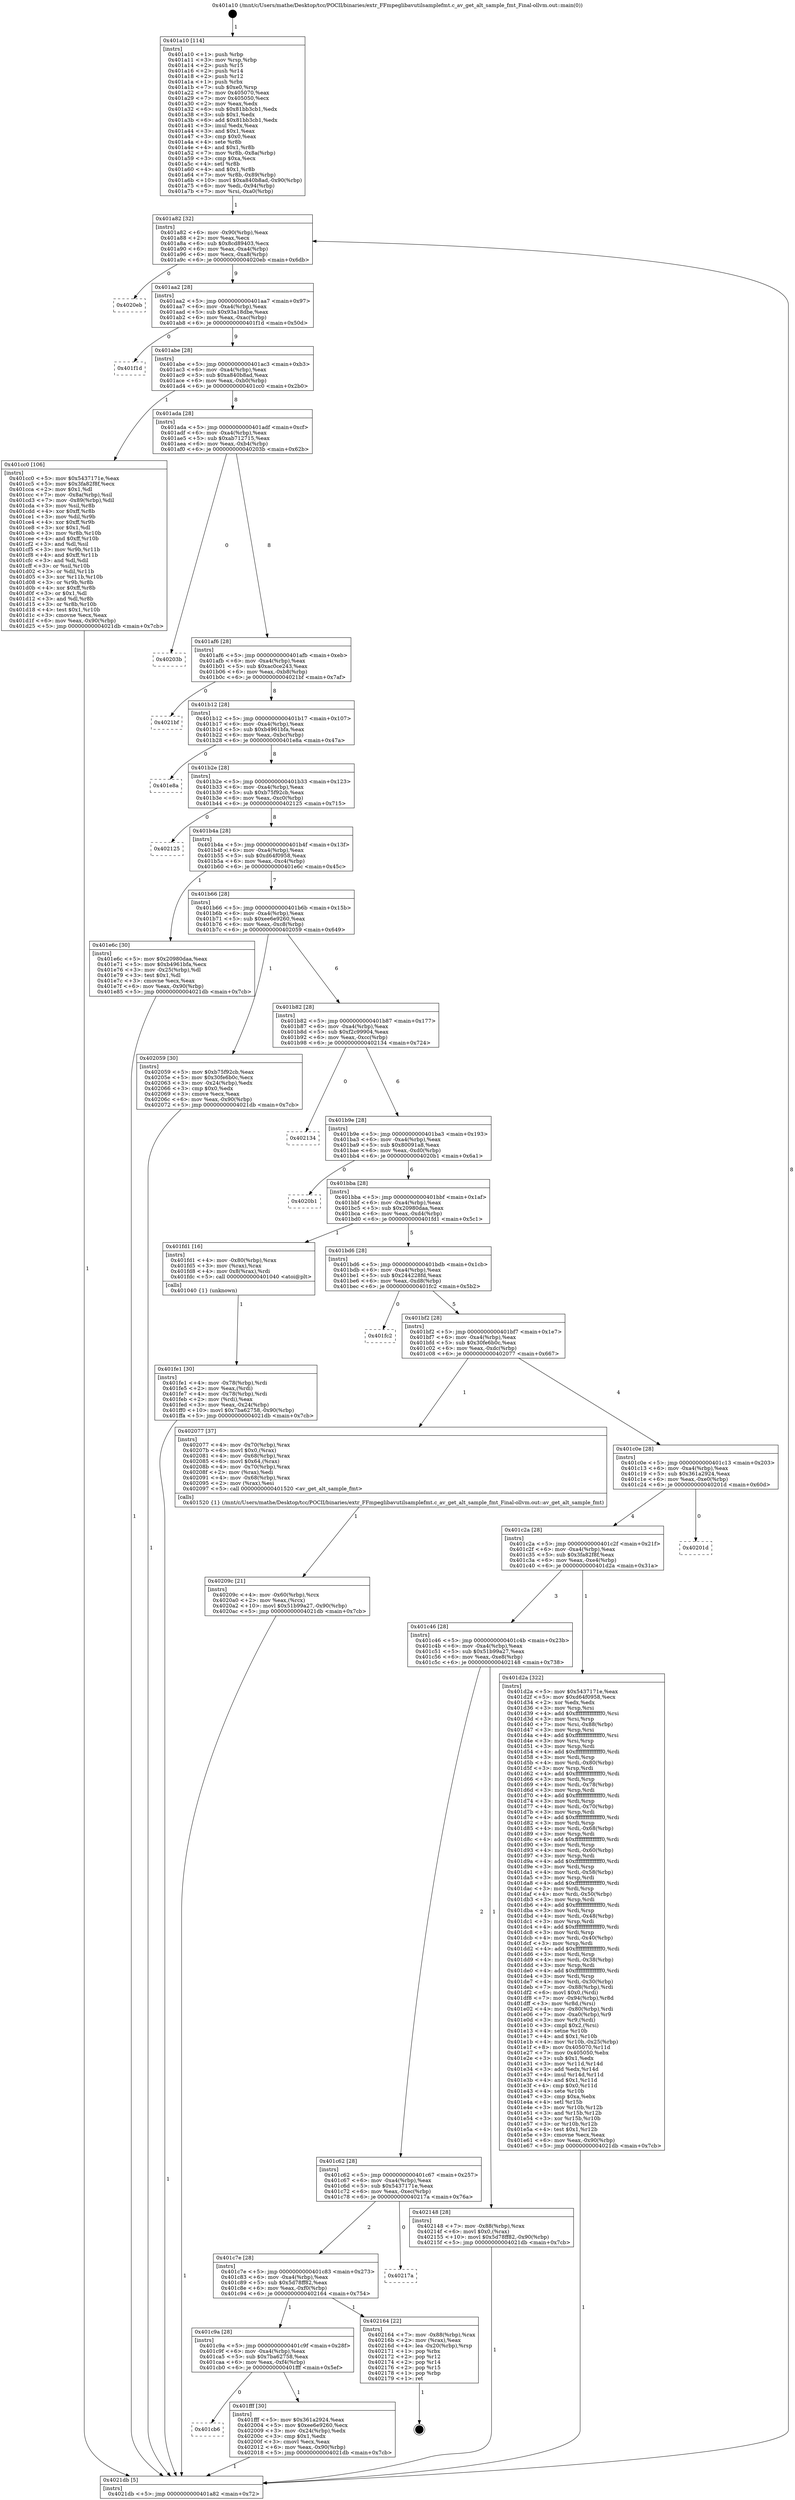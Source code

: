 digraph "0x401a10" {
  label = "0x401a10 (/mnt/c/Users/mathe/Desktop/tcc/POCII/binaries/extr_FFmpeglibavutilsamplefmt.c_av_get_alt_sample_fmt_Final-ollvm.out::main(0))"
  labelloc = "t"
  node[shape=record]

  Entry [label="",width=0.3,height=0.3,shape=circle,fillcolor=black,style=filled]
  "0x401a82" [label="{
     0x401a82 [32]\l
     | [instrs]\l
     &nbsp;&nbsp;0x401a82 \<+6\>: mov -0x90(%rbp),%eax\l
     &nbsp;&nbsp;0x401a88 \<+2\>: mov %eax,%ecx\l
     &nbsp;&nbsp;0x401a8a \<+6\>: sub $0x8cd89403,%ecx\l
     &nbsp;&nbsp;0x401a90 \<+6\>: mov %eax,-0xa4(%rbp)\l
     &nbsp;&nbsp;0x401a96 \<+6\>: mov %ecx,-0xa8(%rbp)\l
     &nbsp;&nbsp;0x401a9c \<+6\>: je 00000000004020eb \<main+0x6db\>\l
  }"]
  "0x4020eb" [label="{
     0x4020eb\l
  }", style=dashed]
  "0x401aa2" [label="{
     0x401aa2 [28]\l
     | [instrs]\l
     &nbsp;&nbsp;0x401aa2 \<+5\>: jmp 0000000000401aa7 \<main+0x97\>\l
     &nbsp;&nbsp;0x401aa7 \<+6\>: mov -0xa4(%rbp),%eax\l
     &nbsp;&nbsp;0x401aad \<+5\>: sub $0x93a18dbe,%eax\l
     &nbsp;&nbsp;0x401ab2 \<+6\>: mov %eax,-0xac(%rbp)\l
     &nbsp;&nbsp;0x401ab8 \<+6\>: je 0000000000401f1d \<main+0x50d\>\l
  }"]
  Exit [label="",width=0.3,height=0.3,shape=circle,fillcolor=black,style=filled,peripheries=2]
  "0x401f1d" [label="{
     0x401f1d\l
  }", style=dashed]
  "0x401abe" [label="{
     0x401abe [28]\l
     | [instrs]\l
     &nbsp;&nbsp;0x401abe \<+5\>: jmp 0000000000401ac3 \<main+0xb3\>\l
     &nbsp;&nbsp;0x401ac3 \<+6\>: mov -0xa4(%rbp),%eax\l
     &nbsp;&nbsp;0x401ac9 \<+5\>: sub $0xa840b8ad,%eax\l
     &nbsp;&nbsp;0x401ace \<+6\>: mov %eax,-0xb0(%rbp)\l
     &nbsp;&nbsp;0x401ad4 \<+6\>: je 0000000000401cc0 \<main+0x2b0\>\l
  }"]
  "0x40209c" [label="{
     0x40209c [21]\l
     | [instrs]\l
     &nbsp;&nbsp;0x40209c \<+4\>: mov -0x60(%rbp),%rcx\l
     &nbsp;&nbsp;0x4020a0 \<+2\>: mov %eax,(%rcx)\l
     &nbsp;&nbsp;0x4020a2 \<+10\>: movl $0x51b99a27,-0x90(%rbp)\l
     &nbsp;&nbsp;0x4020ac \<+5\>: jmp 00000000004021db \<main+0x7cb\>\l
  }"]
  "0x401cc0" [label="{
     0x401cc0 [106]\l
     | [instrs]\l
     &nbsp;&nbsp;0x401cc0 \<+5\>: mov $0x5437171e,%eax\l
     &nbsp;&nbsp;0x401cc5 \<+5\>: mov $0x3fa82f8f,%ecx\l
     &nbsp;&nbsp;0x401cca \<+2\>: mov $0x1,%dl\l
     &nbsp;&nbsp;0x401ccc \<+7\>: mov -0x8a(%rbp),%sil\l
     &nbsp;&nbsp;0x401cd3 \<+7\>: mov -0x89(%rbp),%dil\l
     &nbsp;&nbsp;0x401cda \<+3\>: mov %sil,%r8b\l
     &nbsp;&nbsp;0x401cdd \<+4\>: xor $0xff,%r8b\l
     &nbsp;&nbsp;0x401ce1 \<+3\>: mov %dil,%r9b\l
     &nbsp;&nbsp;0x401ce4 \<+4\>: xor $0xff,%r9b\l
     &nbsp;&nbsp;0x401ce8 \<+3\>: xor $0x1,%dl\l
     &nbsp;&nbsp;0x401ceb \<+3\>: mov %r8b,%r10b\l
     &nbsp;&nbsp;0x401cee \<+4\>: and $0xff,%r10b\l
     &nbsp;&nbsp;0x401cf2 \<+3\>: and %dl,%sil\l
     &nbsp;&nbsp;0x401cf5 \<+3\>: mov %r9b,%r11b\l
     &nbsp;&nbsp;0x401cf8 \<+4\>: and $0xff,%r11b\l
     &nbsp;&nbsp;0x401cfc \<+3\>: and %dl,%dil\l
     &nbsp;&nbsp;0x401cff \<+3\>: or %sil,%r10b\l
     &nbsp;&nbsp;0x401d02 \<+3\>: or %dil,%r11b\l
     &nbsp;&nbsp;0x401d05 \<+3\>: xor %r11b,%r10b\l
     &nbsp;&nbsp;0x401d08 \<+3\>: or %r9b,%r8b\l
     &nbsp;&nbsp;0x401d0b \<+4\>: xor $0xff,%r8b\l
     &nbsp;&nbsp;0x401d0f \<+3\>: or $0x1,%dl\l
     &nbsp;&nbsp;0x401d12 \<+3\>: and %dl,%r8b\l
     &nbsp;&nbsp;0x401d15 \<+3\>: or %r8b,%r10b\l
     &nbsp;&nbsp;0x401d18 \<+4\>: test $0x1,%r10b\l
     &nbsp;&nbsp;0x401d1c \<+3\>: cmovne %ecx,%eax\l
     &nbsp;&nbsp;0x401d1f \<+6\>: mov %eax,-0x90(%rbp)\l
     &nbsp;&nbsp;0x401d25 \<+5\>: jmp 00000000004021db \<main+0x7cb\>\l
  }"]
  "0x401ada" [label="{
     0x401ada [28]\l
     | [instrs]\l
     &nbsp;&nbsp;0x401ada \<+5\>: jmp 0000000000401adf \<main+0xcf\>\l
     &nbsp;&nbsp;0x401adf \<+6\>: mov -0xa4(%rbp),%eax\l
     &nbsp;&nbsp;0x401ae5 \<+5\>: sub $0xab712715,%eax\l
     &nbsp;&nbsp;0x401aea \<+6\>: mov %eax,-0xb4(%rbp)\l
     &nbsp;&nbsp;0x401af0 \<+6\>: je 000000000040203b \<main+0x62b\>\l
  }"]
  "0x4021db" [label="{
     0x4021db [5]\l
     | [instrs]\l
     &nbsp;&nbsp;0x4021db \<+5\>: jmp 0000000000401a82 \<main+0x72\>\l
  }"]
  "0x401a10" [label="{
     0x401a10 [114]\l
     | [instrs]\l
     &nbsp;&nbsp;0x401a10 \<+1\>: push %rbp\l
     &nbsp;&nbsp;0x401a11 \<+3\>: mov %rsp,%rbp\l
     &nbsp;&nbsp;0x401a14 \<+2\>: push %r15\l
     &nbsp;&nbsp;0x401a16 \<+2\>: push %r14\l
     &nbsp;&nbsp;0x401a18 \<+2\>: push %r12\l
     &nbsp;&nbsp;0x401a1a \<+1\>: push %rbx\l
     &nbsp;&nbsp;0x401a1b \<+7\>: sub $0xe0,%rsp\l
     &nbsp;&nbsp;0x401a22 \<+7\>: mov 0x405070,%eax\l
     &nbsp;&nbsp;0x401a29 \<+7\>: mov 0x405050,%ecx\l
     &nbsp;&nbsp;0x401a30 \<+2\>: mov %eax,%edx\l
     &nbsp;&nbsp;0x401a32 \<+6\>: sub $0x81bb3cb1,%edx\l
     &nbsp;&nbsp;0x401a38 \<+3\>: sub $0x1,%edx\l
     &nbsp;&nbsp;0x401a3b \<+6\>: add $0x81bb3cb1,%edx\l
     &nbsp;&nbsp;0x401a41 \<+3\>: imul %edx,%eax\l
     &nbsp;&nbsp;0x401a44 \<+3\>: and $0x1,%eax\l
     &nbsp;&nbsp;0x401a47 \<+3\>: cmp $0x0,%eax\l
     &nbsp;&nbsp;0x401a4a \<+4\>: sete %r8b\l
     &nbsp;&nbsp;0x401a4e \<+4\>: and $0x1,%r8b\l
     &nbsp;&nbsp;0x401a52 \<+7\>: mov %r8b,-0x8a(%rbp)\l
     &nbsp;&nbsp;0x401a59 \<+3\>: cmp $0xa,%ecx\l
     &nbsp;&nbsp;0x401a5c \<+4\>: setl %r8b\l
     &nbsp;&nbsp;0x401a60 \<+4\>: and $0x1,%r8b\l
     &nbsp;&nbsp;0x401a64 \<+7\>: mov %r8b,-0x89(%rbp)\l
     &nbsp;&nbsp;0x401a6b \<+10\>: movl $0xa840b8ad,-0x90(%rbp)\l
     &nbsp;&nbsp;0x401a75 \<+6\>: mov %edi,-0x94(%rbp)\l
     &nbsp;&nbsp;0x401a7b \<+7\>: mov %rsi,-0xa0(%rbp)\l
  }"]
  "0x401cb6" [label="{
     0x401cb6\l
  }", style=dashed]
  "0x40203b" [label="{
     0x40203b\l
  }", style=dashed]
  "0x401af6" [label="{
     0x401af6 [28]\l
     | [instrs]\l
     &nbsp;&nbsp;0x401af6 \<+5\>: jmp 0000000000401afb \<main+0xeb\>\l
     &nbsp;&nbsp;0x401afb \<+6\>: mov -0xa4(%rbp),%eax\l
     &nbsp;&nbsp;0x401b01 \<+5\>: sub $0xac0ce243,%eax\l
     &nbsp;&nbsp;0x401b06 \<+6\>: mov %eax,-0xb8(%rbp)\l
     &nbsp;&nbsp;0x401b0c \<+6\>: je 00000000004021bf \<main+0x7af\>\l
  }"]
  "0x401fff" [label="{
     0x401fff [30]\l
     | [instrs]\l
     &nbsp;&nbsp;0x401fff \<+5\>: mov $0x361a2924,%eax\l
     &nbsp;&nbsp;0x402004 \<+5\>: mov $0xee6e9260,%ecx\l
     &nbsp;&nbsp;0x402009 \<+3\>: mov -0x24(%rbp),%edx\l
     &nbsp;&nbsp;0x40200c \<+3\>: cmp $0x1,%edx\l
     &nbsp;&nbsp;0x40200f \<+3\>: cmovl %ecx,%eax\l
     &nbsp;&nbsp;0x402012 \<+6\>: mov %eax,-0x90(%rbp)\l
     &nbsp;&nbsp;0x402018 \<+5\>: jmp 00000000004021db \<main+0x7cb\>\l
  }"]
  "0x4021bf" [label="{
     0x4021bf\l
  }", style=dashed]
  "0x401b12" [label="{
     0x401b12 [28]\l
     | [instrs]\l
     &nbsp;&nbsp;0x401b12 \<+5\>: jmp 0000000000401b17 \<main+0x107\>\l
     &nbsp;&nbsp;0x401b17 \<+6\>: mov -0xa4(%rbp),%eax\l
     &nbsp;&nbsp;0x401b1d \<+5\>: sub $0xb4961bfa,%eax\l
     &nbsp;&nbsp;0x401b22 \<+6\>: mov %eax,-0xbc(%rbp)\l
     &nbsp;&nbsp;0x401b28 \<+6\>: je 0000000000401e8a \<main+0x47a\>\l
  }"]
  "0x401c9a" [label="{
     0x401c9a [28]\l
     | [instrs]\l
     &nbsp;&nbsp;0x401c9a \<+5\>: jmp 0000000000401c9f \<main+0x28f\>\l
     &nbsp;&nbsp;0x401c9f \<+6\>: mov -0xa4(%rbp),%eax\l
     &nbsp;&nbsp;0x401ca5 \<+5\>: sub $0x7ba62758,%eax\l
     &nbsp;&nbsp;0x401caa \<+6\>: mov %eax,-0xf4(%rbp)\l
     &nbsp;&nbsp;0x401cb0 \<+6\>: je 0000000000401fff \<main+0x5ef\>\l
  }"]
  "0x401e8a" [label="{
     0x401e8a\l
  }", style=dashed]
  "0x401b2e" [label="{
     0x401b2e [28]\l
     | [instrs]\l
     &nbsp;&nbsp;0x401b2e \<+5\>: jmp 0000000000401b33 \<main+0x123\>\l
     &nbsp;&nbsp;0x401b33 \<+6\>: mov -0xa4(%rbp),%eax\l
     &nbsp;&nbsp;0x401b39 \<+5\>: sub $0xb75f92cb,%eax\l
     &nbsp;&nbsp;0x401b3e \<+6\>: mov %eax,-0xc0(%rbp)\l
     &nbsp;&nbsp;0x401b44 \<+6\>: je 0000000000402125 \<main+0x715\>\l
  }"]
  "0x402164" [label="{
     0x402164 [22]\l
     | [instrs]\l
     &nbsp;&nbsp;0x402164 \<+7\>: mov -0x88(%rbp),%rax\l
     &nbsp;&nbsp;0x40216b \<+2\>: mov (%rax),%eax\l
     &nbsp;&nbsp;0x40216d \<+4\>: lea -0x20(%rbp),%rsp\l
     &nbsp;&nbsp;0x402171 \<+1\>: pop %rbx\l
     &nbsp;&nbsp;0x402172 \<+2\>: pop %r12\l
     &nbsp;&nbsp;0x402174 \<+2\>: pop %r14\l
     &nbsp;&nbsp;0x402176 \<+2\>: pop %r15\l
     &nbsp;&nbsp;0x402178 \<+1\>: pop %rbp\l
     &nbsp;&nbsp;0x402179 \<+1\>: ret\l
  }"]
  "0x402125" [label="{
     0x402125\l
  }", style=dashed]
  "0x401b4a" [label="{
     0x401b4a [28]\l
     | [instrs]\l
     &nbsp;&nbsp;0x401b4a \<+5\>: jmp 0000000000401b4f \<main+0x13f\>\l
     &nbsp;&nbsp;0x401b4f \<+6\>: mov -0xa4(%rbp),%eax\l
     &nbsp;&nbsp;0x401b55 \<+5\>: sub $0xd64f0958,%eax\l
     &nbsp;&nbsp;0x401b5a \<+6\>: mov %eax,-0xc4(%rbp)\l
     &nbsp;&nbsp;0x401b60 \<+6\>: je 0000000000401e6c \<main+0x45c\>\l
  }"]
  "0x401c7e" [label="{
     0x401c7e [28]\l
     | [instrs]\l
     &nbsp;&nbsp;0x401c7e \<+5\>: jmp 0000000000401c83 \<main+0x273\>\l
     &nbsp;&nbsp;0x401c83 \<+6\>: mov -0xa4(%rbp),%eax\l
     &nbsp;&nbsp;0x401c89 \<+5\>: sub $0x5d78ff82,%eax\l
     &nbsp;&nbsp;0x401c8e \<+6\>: mov %eax,-0xf0(%rbp)\l
     &nbsp;&nbsp;0x401c94 \<+6\>: je 0000000000402164 \<main+0x754\>\l
  }"]
  "0x401e6c" [label="{
     0x401e6c [30]\l
     | [instrs]\l
     &nbsp;&nbsp;0x401e6c \<+5\>: mov $0x20980daa,%eax\l
     &nbsp;&nbsp;0x401e71 \<+5\>: mov $0xb4961bfa,%ecx\l
     &nbsp;&nbsp;0x401e76 \<+3\>: mov -0x25(%rbp),%dl\l
     &nbsp;&nbsp;0x401e79 \<+3\>: test $0x1,%dl\l
     &nbsp;&nbsp;0x401e7c \<+3\>: cmovne %ecx,%eax\l
     &nbsp;&nbsp;0x401e7f \<+6\>: mov %eax,-0x90(%rbp)\l
     &nbsp;&nbsp;0x401e85 \<+5\>: jmp 00000000004021db \<main+0x7cb\>\l
  }"]
  "0x401b66" [label="{
     0x401b66 [28]\l
     | [instrs]\l
     &nbsp;&nbsp;0x401b66 \<+5\>: jmp 0000000000401b6b \<main+0x15b\>\l
     &nbsp;&nbsp;0x401b6b \<+6\>: mov -0xa4(%rbp),%eax\l
     &nbsp;&nbsp;0x401b71 \<+5\>: sub $0xee6e9260,%eax\l
     &nbsp;&nbsp;0x401b76 \<+6\>: mov %eax,-0xc8(%rbp)\l
     &nbsp;&nbsp;0x401b7c \<+6\>: je 0000000000402059 \<main+0x649\>\l
  }"]
  "0x40217a" [label="{
     0x40217a\l
  }", style=dashed]
  "0x402059" [label="{
     0x402059 [30]\l
     | [instrs]\l
     &nbsp;&nbsp;0x402059 \<+5\>: mov $0xb75f92cb,%eax\l
     &nbsp;&nbsp;0x40205e \<+5\>: mov $0x30fe6b0c,%ecx\l
     &nbsp;&nbsp;0x402063 \<+3\>: mov -0x24(%rbp),%edx\l
     &nbsp;&nbsp;0x402066 \<+3\>: cmp $0x0,%edx\l
     &nbsp;&nbsp;0x402069 \<+3\>: cmove %ecx,%eax\l
     &nbsp;&nbsp;0x40206c \<+6\>: mov %eax,-0x90(%rbp)\l
     &nbsp;&nbsp;0x402072 \<+5\>: jmp 00000000004021db \<main+0x7cb\>\l
  }"]
  "0x401b82" [label="{
     0x401b82 [28]\l
     | [instrs]\l
     &nbsp;&nbsp;0x401b82 \<+5\>: jmp 0000000000401b87 \<main+0x177\>\l
     &nbsp;&nbsp;0x401b87 \<+6\>: mov -0xa4(%rbp),%eax\l
     &nbsp;&nbsp;0x401b8d \<+5\>: sub $0xf2c99904,%eax\l
     &nbsp;&nbsp;0x401b92 \<+6\>: mov %eax,-0xcc(%rbp)\l
     &nbsp;&nbsp;0x401b98 \<+6\>: je 0000000000402134 \<main+0x724\>\l
  }"]
  "0x401c62" [label="{
     0x401c62 [28]\l
     | [instrs]\l
     &nbsp;&nbsp;0x401c62 \<+5\>: jmp 0000000000401c67 \<main+0x257\>\l
     &nbsp;&nbsp;0x401c67 \<+6\>: mov -0xa4(%rbp),%eax\l
     &nbsp;&nbsp;0x401c6d \<+5\>: sub $0x5437171e,%eax\l
     &nbsp;&nbsp;0x401c72 \<+6\>: mov %eax,-0xec(%rbp)\l
     &nbsp;&nbsp;0x401c78 \<+6\>: je 000000000040217a \<main+0x76a\>\l
  }"]
  "0x402134" [label="{
     0x402134\l
  }", style=dashed]
  "0x401b9e" [label="{
     0x401b9e [28]\l
     | [instrs]\l
     &nbsp;&nbsp;0x401b9e \<+5\>: jmp 0000000000401ba3 \<main+0x193\>\l
     &nbsp;&nbsp;0x401ba3 \<+6\>: mov -0xa4(%rbp),%eax\l
     &nbsp;&nbsp;0x401ba9 \<+5\>: sub $0x80091a8,%eax\l
     &nbsp;&nbsp;0x401bae \<+6\>: mov %eax,-0xd0(%rbp)\l
     &nbsp;&nbsp;0x401bb4 \<+6\>: je 00000000004020b1 \<main+0x6a1\>\l
  }"]
  "0x402148" [label="{
     0x402148 [28]\l
     | [instrs]\l
     &nbsp;&nbsp;0x402148 \<+7\>: mov -0x88(%rbp),%rax\l
     &nbsp;&nbsp;0x40214f \<+6\>: movl $0x0,(%rax)\l
     &nbsp;&nbsp;0x402155 \<+10\>: movl $0x5d78ff82,-0x90(%rbp)\l
     &nbsp;&nbsp;0x40215f \<+5\>: jmp 00000000004021db \<main+0x7cb\>\l
  }"]
  "0x4020b1" [label="{
     0x4020b1\l
  }", style=dashed]
  "0x401bba" [label="{
     0x401bba [28]\l
     | [instrs]\l
     &nbsp;&nbsp;0x401bba \<+5\>: jmp 0000000000401bbf \<main+0x1af\>\l
     &nbsp;&nbsp;0x401bbf \<+6\>: mov -0xa4(%rbp),%eax\l
     &nbsp;&nbsp;0x401bc5 \<+5\>: sub $0x20980daa,%eax\l
     &nbsp;&nbsp;0x401bca \<+6\>: mov %eax,-0xd4(%rbp)\l
     &nbsp;&nbsp;0x401bd0 \<+6\>: je 0000000000401fd1 \<main+0x5c1\>\l
  }"]
  "0x401fe1" [label="{
     0x401fe1 [30]\l
     | [instrs]\l
     &nbsp;&nbsp;0x401fe1 \<+4\>: mov -0x78(%rbp),%rdi\l
     &nbsp;&nbsp;0x401fe5 \<+2\>: mov %eax,(%rdi)\l
     &nbsp;&nbsp;0x401fe7 \<+4\>: mov -0x78(%rbp),%rdi\l
     &nbsp;&nbsp;0x401feb \<+2\>: mov (%rdi),%eax\l
     &nbsp;&nbsp;0x401fed \<+3\>: mov %eax,-0x24(%rbp)\l
     &nbsp;&nbsp;0x401ff0 \<+10\>: movl $0x7ba62758,-0x90(%rbp)\l
     &nbsp;&nbsp;0x401ffa \<+5\>: jmp 00000000004021db \<main+0x7cb\>\l
  }"]
  "0x401fd1" [label="{
     0x401fd1 [16]\l
     | [instrs]\l
     &nbsp;&nbsp;0x401fd1 \<+4\>: mov -0x80(%rbp),%rax\l
     &nbsp;&nbsp;0x401fd5 \<+3\>: mov (%rax),%rax\l
     &nbsp;&nbsp;0x401fd8 \<+4\>: mov 0x8(%rax),%rdi\l
     &nbsp;&nbsp;0x401fdc \<+5\>: call 0000000000401040 \<atoi@plt\>\l
     | [calls]\l
     &nbsp;&nbsp;0x401040 \{1\} (unknown)\l
  }"]
  "0x401bd6" [label="{
     0x401bd6 [28]\l
     | [instrs]\l
     &nbsp;&nbsp;0x401bd6 \<+5\>: jmp 0000000000401bdb \<main+0x1cb\>\l
     &nbsp;&nbsp;0x401bdb \<+6\>: mov -0xa4(%rbp),%eax\l
     &nbsp;&nbsp;0x401be1 \<+5\>: sub $0x244228fd,%eax\l
     &nbsp;&nbsp;0x401be6 \<+6\>: mov %eax,-0xd8(%rbp)\l
     &nbsp;&nbsp;0x401bec \<+6\>: je 0000000000401fc2 \<main+0x5b2\>\l
  }"]
  "0x401c46" [label="{
     0x401c46 [28]\l
     | [instrs]\l
     &nbsp;&nbsp;0x401c46 \<+5\>: jmp 0000000000401c4b \<main+0x23b\>\l
     &nbsp;&nbsp;0x401c4b \<+6\>: mov -0xa4(%rbp),%eax\l
     &nbsp;&nbsp;0x401c51 \<+5\>: sub $0x51b99a27,%eax\l
     &nbsp;&nbsp;0x401c56 \<+6\>: mov %eax,-0xe8(%rbp)\l
     &nbsp;&nbsp;0x401c5c \<+6\>: je 0000000000402148 \<main+0x738\>\l
  }"]
  "0x401fc2" [label="{
     0x401fc2\l
  }", style=dashed]
  "0x401bf2" [label="{
     0x401bf2 [28]\l
     | [instrs]\l
     &nbsp;&nbsp;0x401bf2 \<+5\>: jmp 0000000000401bf7 \<main+0x1e7\>\l
     &nbsp;&nbsp;0x401bf7 \<+6\>: mov -0xa4(%rbp),%eax\l
     &nbsp;&nbsp;0x401bfd \<+5\>: sub $0x30fe6b0c,%eax\l
     &nbsp;&nbsp;0x401c02 \<+6\>: mov %eax,-0xdc(%rbp)\l
     &nbsp;&nbsp;0x401c08 \<+6\>: je 0000000000402077 \<main+0x667\>\l
  }"]
  "0x401d2a" [label="{
     0x401d2a [322]\l
     | [instrs]\l
     &nbsp;&nbsp;0x401d2a \<+5\>: mov $0x5437171e,%eax\l
     &nbsp;&nbsp;0x401d2f \<+5\>: mov $0xd64f0958,%ecx\l
     &nbsp;&nbsp;0x401d34 \<+2\>: xor %edx,%edx\l
     &nbsp;&nbsp;0x401d36 \<+3\>: mov %rsp,%rsi\l
     &nbsp;&nbsp;0x401d39 \<+4\>: add $0xfffffffffffffff0,%rsi\l
     &nbsp;&nbsp;0x401d3d \<+3\>: mov %rsi,%rsp\l
     &nbsp;&nbsp;0x401d40 \<+7\>: mov %rsi,-0x88(%rbp)\l
     &nbsp;&nbsp;0x401d47 \<+3\>: mov %rsp,%rsi\l
     &nbsp;&nbsp;0x401d4a \<+4\>: add $0xfffffffffffffff0,%rsi\l
     &nbsp;&nbsp;0x401d4e \<+3\>: mov %rsi,%rsp\l
     &nbsp;&nbsp;0x401d51 \<+3\>: mov %rsp,%rdi\l
     &nbsp;&nbsp;0x401d54 \<+4\>: add $0xfffffffffffffff0,%rdi\l
     &nbsp;&nbsp;0x401d58 \<+3\>: mov %rdi,%rsp\l
     &nbsp;&nbsp;0x401d5b \<+4\>: mov %rdi,-0x80(%rbp)\l
     &nbsp;&nbsp;0x401d5f \<+3\>: mov %rsp,%rdi\l
     &nbsp;&nbsp;0x401d62 \<+4\>: add $0xfffffffffffffff0,%rdi\l
     &nbsp;&nbsp;0x401d66 \<+3\>: mov %rdi,%rsp\l
     &nbsp;&nbsp;0x401d69 \<+4\>: mov %rdi,-0x78(%rbp)\l
     &nbsp;&nbsp;0x401d6d \<+3\>: mov %rsp,%rdi\l
     &nbsp;&nbsp;0x401d70 \<+4\>: add $0xfffffffffffffff0,%rdi\l
     &nbsp;&nbsp;0x401d74 \<+3\>: mov %rdi,%rsp\l
     &nbsp;&nbsp;0x401d77 \<+4\>: mov %rdi,-0x70(%rbp)\l
     &nbsp;&nbsp;0x401d7b \<+3\>: mov %rsp,%rdi\l
     &nbsp;&nbsp;0x401d7e \<+4\>: add $0xfffffffffffffff0,%rdi\l
     &nbsp;&nbsp;0x401d82 \<+3\>: mov %rdi,%rsp\l
     &nbsp;&nbsp;0x401d85 \<+4\>: mov %rdi,-0x68(%rbp)\l
     &nbsp;&nbsp;0x401d89 \<+3\>: mov %rsp,%rdi\l
     &nbsp;&nbsp;0x401d8c \<+4\>: add $0xfffffffffffffff0,%rdi\l
     &nbsp;&nbsp;0x401d90 \<+3\>: mov %rdi,%rsp\l
     &nbsp;&nbsp;0x401d93 \<+4\>: mov %rdi,-0x60(%rbp)\l
     &nbsp;&nbsp;0x401d97 \<+3\>: mov %rsp,%rdi\l
     &nbsp;&nbsp;0x401d9a \<+4\>: add $0xfffffffffffffff0,%rdi\l
     &nbsp;&nbsp;0x401d9e \<+3\>: mov %rdi,%rsp\l
     &nbsp;&nbsp;0x401da1 \<+4\>: mov %rdi,-0x58(%rbp)\l
     &nbsp;&nbsp;0x401da5 \<+3\>: mov %rsp,%rdi\l
     &nbsp;&nbsp;0x401da8 \<+4\>: add $0xfffffffffffffff0,%rdi\l
     &nbsp;&nbsp;0x401dac \<+3\>: mov %rdi,%rsp\l
     &nbsp;&nbsp;0x401daf \<+4\>: mov %rdi,-0x50(%rbp)\l
     &nbsp;&nbsp;0x401db3 \<+3\>: mov %rsp,%rdi\l
     &nbsp;&nbsp;0x401db6 \<+4\>: add $0xfffffffffffffff0,%rdi\l
     &nbsp;&nbsp;0x401dba \<+3\>: mov %rdi,%rsp\l
     &nbsp;&nbsp;0x401dbd \<+4\>: mov %rdi,-0x48(%rbp)\l
     &nbsp;&nbsp;0x401dc1 \<+3\>: mov %rsp,%rdi\l
     &nbsp;&nbsp;0x401dc4 \<+4\>: add $0xfffffffffffffff0,%rdi\l
     &nbsp;&nbsp;0x401dc8 \<+3\>: mov %rdi,%rsp\l
     &nbsp;&nbsp;0x401dcb \<+4\>: mov %rdi,-0x40(%rbp)\l
     &nbsp;&nbsp;0x401dcf \<+3\>: mov %rsp,%rdi\l
     &nbsp;&nbsp;0x401dd2 \<+4\>: add $0xfffffffffffffff0,%rdi\l
     &nbsp;&nbsp;0x401dd6 \<+3\>: mov %rdi,%rsp\l
     &nbsp;&nbsp;0x401dd9 \<+4\>: mov %rdi,-0x38(%rbp)\l
     &nbsp;&nbsp;0x401ddd \<+3\>: mov %rsp,%rdi\l
     &nbsp;&nbsp;0x401de0 \<+4\>: add $0xfffffffffffffff0,%rdi\l
     &nbsp;&nbsp;0x401de4 \<+3\>: mov %rdi,%rsp\l
     &nbsp;&nbsp;0x401de7 \<+4\>: mov %rdi,-0x30(%rbp)\l
     &nbsp;&nbsp;0x401deb \<+7\>: mov -0x88(%rbp),%rdi\l
     &nbsp;&nbsp;0x401df2 \<+6\>: movl $0x0,(%rdi)\l
     &nbsp;&nbsp;0x401df8 \<+7\>: mov -0x94(%rbp),%r8d\l
     &nbsp;&nbsp;0x401dff \<+3\>: mov %r8d,(%rsi)\l
     &nbsp;&nbsp;0x401e02 \<+4\>: mov -0x80(%rbp),%rdi\l
     &nbsp;&nbsp;0x401e06 \<+7\>: mov -0xa0(%rbp),%r9\l
     &nbsp;&nbsp;0x401e0d \<+3\>: mov %r9,(%rdi)\l
     &nbsp;&nbsp;0x401e10 \<+3\>: cmpl $0x2,(%rsi)\l
     &nbsp;&nbsp;0x401e13 \<+4\>: setne %r10b\l
     &nbsp;&nbsp;0x401e17 \<+4\>: and $0x1,%r10b\l
     &nbsp;&nbsp;0x401e1b \<+4\>: mov %r10b,-0x25(%rbp)\l
     &nbsp;&nbsp;0x401e1f \<+8\>: mov 0x405070,%r11d\l
     &nbsp;&nbsp;0x401e27 \<+7\>: mov 0x405050,%ebx\l
     &nbsp;&nbsp;0x401e2e \<+3\>: sub $0x1,%edx\l
     &nbsp;&nbsp;0x401e31 \<+3\>: mov %r11d,%r14d\l
     &nbsp;&nbsp;0x401e34 \<+3\>: add %edx,%r14d\l
     &nbsp;&nbsp;0x401e37 \<+4\>: imul %r14d,%r11d\l
     &nbsp;&nbsp;0x401e3b \<+4\>: and $0x1,%r11d\l
     &nbsp;&nbsp;0x401e3f \<+4\>: cmp $0x0,%r11d\l
     &nbsp;&nbsp;0x401e43 \<+4\>: sete %r10b\l
     &nbsp;&nbsp;0x401e47 \<+3\>: cmp $0xa,%ebx\l
     &nbsp;&nbsp;0x401e4a \<+4\>: setl %r15b\l
     &nbsp;&nbsp;0x401e4e \<+3\>: mov %r10b,%r12b\l
     &nbsp;&nbsp;0x401e51 \<+3\>: and %r15b,%r12b\l
     &nbsp;&nbsp;0x401e54 \<+3\>: xor %r15b,%r10b\l
     &nbsp;&nbsp;0x401e57 \<+3\>: or %r10b,%r12b\l
     &nbsp;&nbsp;0x401e5a \<+4\>: test $0x1,%r12b\l
     &nbsp;&nbsp;0x401e5e \<+3\>: cmovne %ecx,%eax\l
     &nbsp;&nbsp;0x401e61 \<+6\>: mov %eax,-0x90(%rbp)\l
     &nbsp;&nbsp;0x401e67 \<+5\>: jmp 00000000004021db \<main+0x7cb\>\l
  }"]
  "0x402077" [label="{
     0x402077 [37]\l
     | [instrs]\l
     &nbsp;&nbsp;0x402077 \<+4\>: mov -0x70(%rbp),%rax\l
     &nbsp;&nbsp;0x40207b \<+6\>: movl $0x0,(%rax)\l
     &nbsp;&nbsp;0x402081 \<+4\>: mov -0x68(%rbp),%rax\l
     &nbsp;&nbsp;0x402085 \<+6\>: movl $0x64,(%rax)\l
     &nbsp;&nbsp;0x40208b \<+4\>: mov -0x70(%rbp),%rax\l
     &nbsp;&nbsp;0x40208f \<+2\>: mov (%rax),%edi\l
     &nbsp;&nbsp;0x402091 \<+4\>: mov -0x68(%rbp),%rax\l
     &nbsp;&nbsp;0x402095 \<+2\>: mov (%rax),%esi\l
     &nbsp;&nbsp;0x402097 \<+5\>: call 0000000000401520 \<av_get_alt_sample_fmt\>\l
     | [calls]\l
     &nbsp;&nbsp;0x401520 \{1\} (/mnt/c/Users/mathe/Desktop/tcc/POCII/binaries/extr_FFmpeglibavutilsamplefmt.c_av_get_alt_sample_fmt_Final-ollvm.out::av_get_alt_sample_fmt)\l
  }"]
  "0x401c0e" [label="{
     0x401c0e [28]\l
     | [instrs]\l
     &nbsp;&nbsp;0x401c0e \<+5\>: jmp 0000000000401c13 \<main+0x203\>\l
     &nbsp;&nbsp;0x401c13 \<+6\>: mov -0xa4(%rbp),%eax\l
     &nbsp;&nbsp;0x401c19 \<+5\>: sub $0x361a2924,%eax\l
     &nbsp;&nbsp;0x401c1e \<+6\>: mov %eax,-0xe0(%rbp)\l
     &nbsp;&nbsp;0x401c24 \<+6\>: je 000000000040201d \<main+0x60d\>\l
  }"]
  "0x401c2a" [label="{
     0x401c2a [28]\l
     | [instrs]\l
     &nbsp;&nbsp;0x401c2a \<+5\>: jmp 0000000000401c2f \<main+0x21f\>\l
     &nbsp;&nbsp;0x401c2f \<+6\>: mov -0xa4(%rbp),%eax\l
     &nbsp;&nbsp;0x401c35 \<+5\>: sub $0x3fa82f8f,%eax\l
     &nbsp;&nbsp;0x401c3a \<+6\>: mov %eax,-0xe4(%rbp)\l
     &nbsp;&nbsp;0x401c40 \<+6\>: je 0000000000401d2a \<main+0x31a\>\l
  }"]
  "0x40201d" [label="{
     0x40201d\l
  }", style=dashed]
  Entry -> "0x401a10" [label=" 1"]
  "0x401a82" -> "0x4020eb" [label=" 0"]
  "0x401a82" -> "0x401aa2" [label=" 9"]
  "0x402164" -> Exit [label=" 1"]
  "0x401aa2" -> "0x401f1d" [label=" 0"]
  "0x401aa2" -> "0x401abe" [label=" 9"]
  "0x402148" -> "0x4021db" [label=" 1"]
  "0x401abe" -> "0x401cc0" [label=" 1"]
  "0x401abe" -> "0x401ada" [label=" 8"]
  "0x401cc0" -> "0x4021db" [label=" 1"]
  "0x401a10" -> "0x401a82" [label=" 1"]
  "0x4021db" -> "0x401a82" [label=" 8"]
  "0x40209c" -> "0x4021db" [label=" 1"]
  "0x401ada" -> "0x40203b" [label=" 0"]
  "0x401ada" -> "0x401af6" [label=" 8"]
  "0x402077" -> "0x40209c" [label=" 1"]
  "0x401af6" -> "0x4021bf" [label=" 0"]
  "0x401af6" -> "0x401b12" [label=" 8"]
  "0x402059" -> "0x4021db" [label=" 1"]
  "0x401b12" -> "0x401e8a" [label=" 0"]
  "0x401b12" -> "0x401b2e" [label=" 8"]
  "0x401c9a" -> "0x401cb6" [label=" 0"]
  "0x401b2e" -> "0x402125" [label=" 0"]
  "0x401b2e" -> "0x401b4a" [label=" 8"]
  "0x401c9a" -> "0x401fff" [label=" 1"]
  "0x401b4a" -> "0x401e6c" [label=" 1"]
  "0x401b4a" -> "0x401b66" [label=" 7"]
  "0x401c7e" -> "0x401c9a" [label=" 1"]
  "0x401b66" -> "0x402059" [label=" 1"]
  "0x401b66" -> "0x401b82" [label=" 6"]
  "0x401c7e" -> "0x402164" [label=" 1"]
  "0x401b82" -> "0x402134" [label=" 0"]
  "0x401b82" -> "0x401b9e" [label=" 6"]
  "0x401c62" -> "0x401c7e" [label=" 2"]
  "0x401b9e" -> "0x4020b1" [label=" 0"]
  "0x401b9e" -> "0x401bba" [label=" 6"]
  "0x401c62" -> "0x40217a" [label=" 0"]
  "0x401bba" -> "0x401fd1" [label=" 1"]
  "0x401bba" -> "0x401bd6" [label=" 5"]
  "0x401c46" -> "0x401c62" [label=" 2"]
  "0x401bd6" -> "0x401fc2" [label=" 0"]
  "0x401bd6" -> "0x401bf2" [label=" 5"]
  "0x401fff" -> "0x4021db" [label=" 1"]
  "0x401bf2" -> "0x402077" [label=" 1"]
  "0x401bf2" -> "0x401c0e" [label=" 4"]
  "0x401fe1" -> "0x4021db" [label=" 1"]
  "0x401c0e" -> "0x40201d" [label=" 0"]
  "0x401c0e" -> "0x401c2a" [label=" 4"]
  "0x401fd1" -> "0x401fe1" [label=" 1"]
  "0x401c2a" -> "0x401d2a" [label=" 1"]
  "0x401c2a" -> "0x401c46" [label=" 3"]
  "0x401c46" -> "0x402148" [label=" 1"]
  "0x401d2a" -> "0x4021db" [label=" 1"]
  "0x401e6c" -> "0x4021db" [label=" 1"]
}
